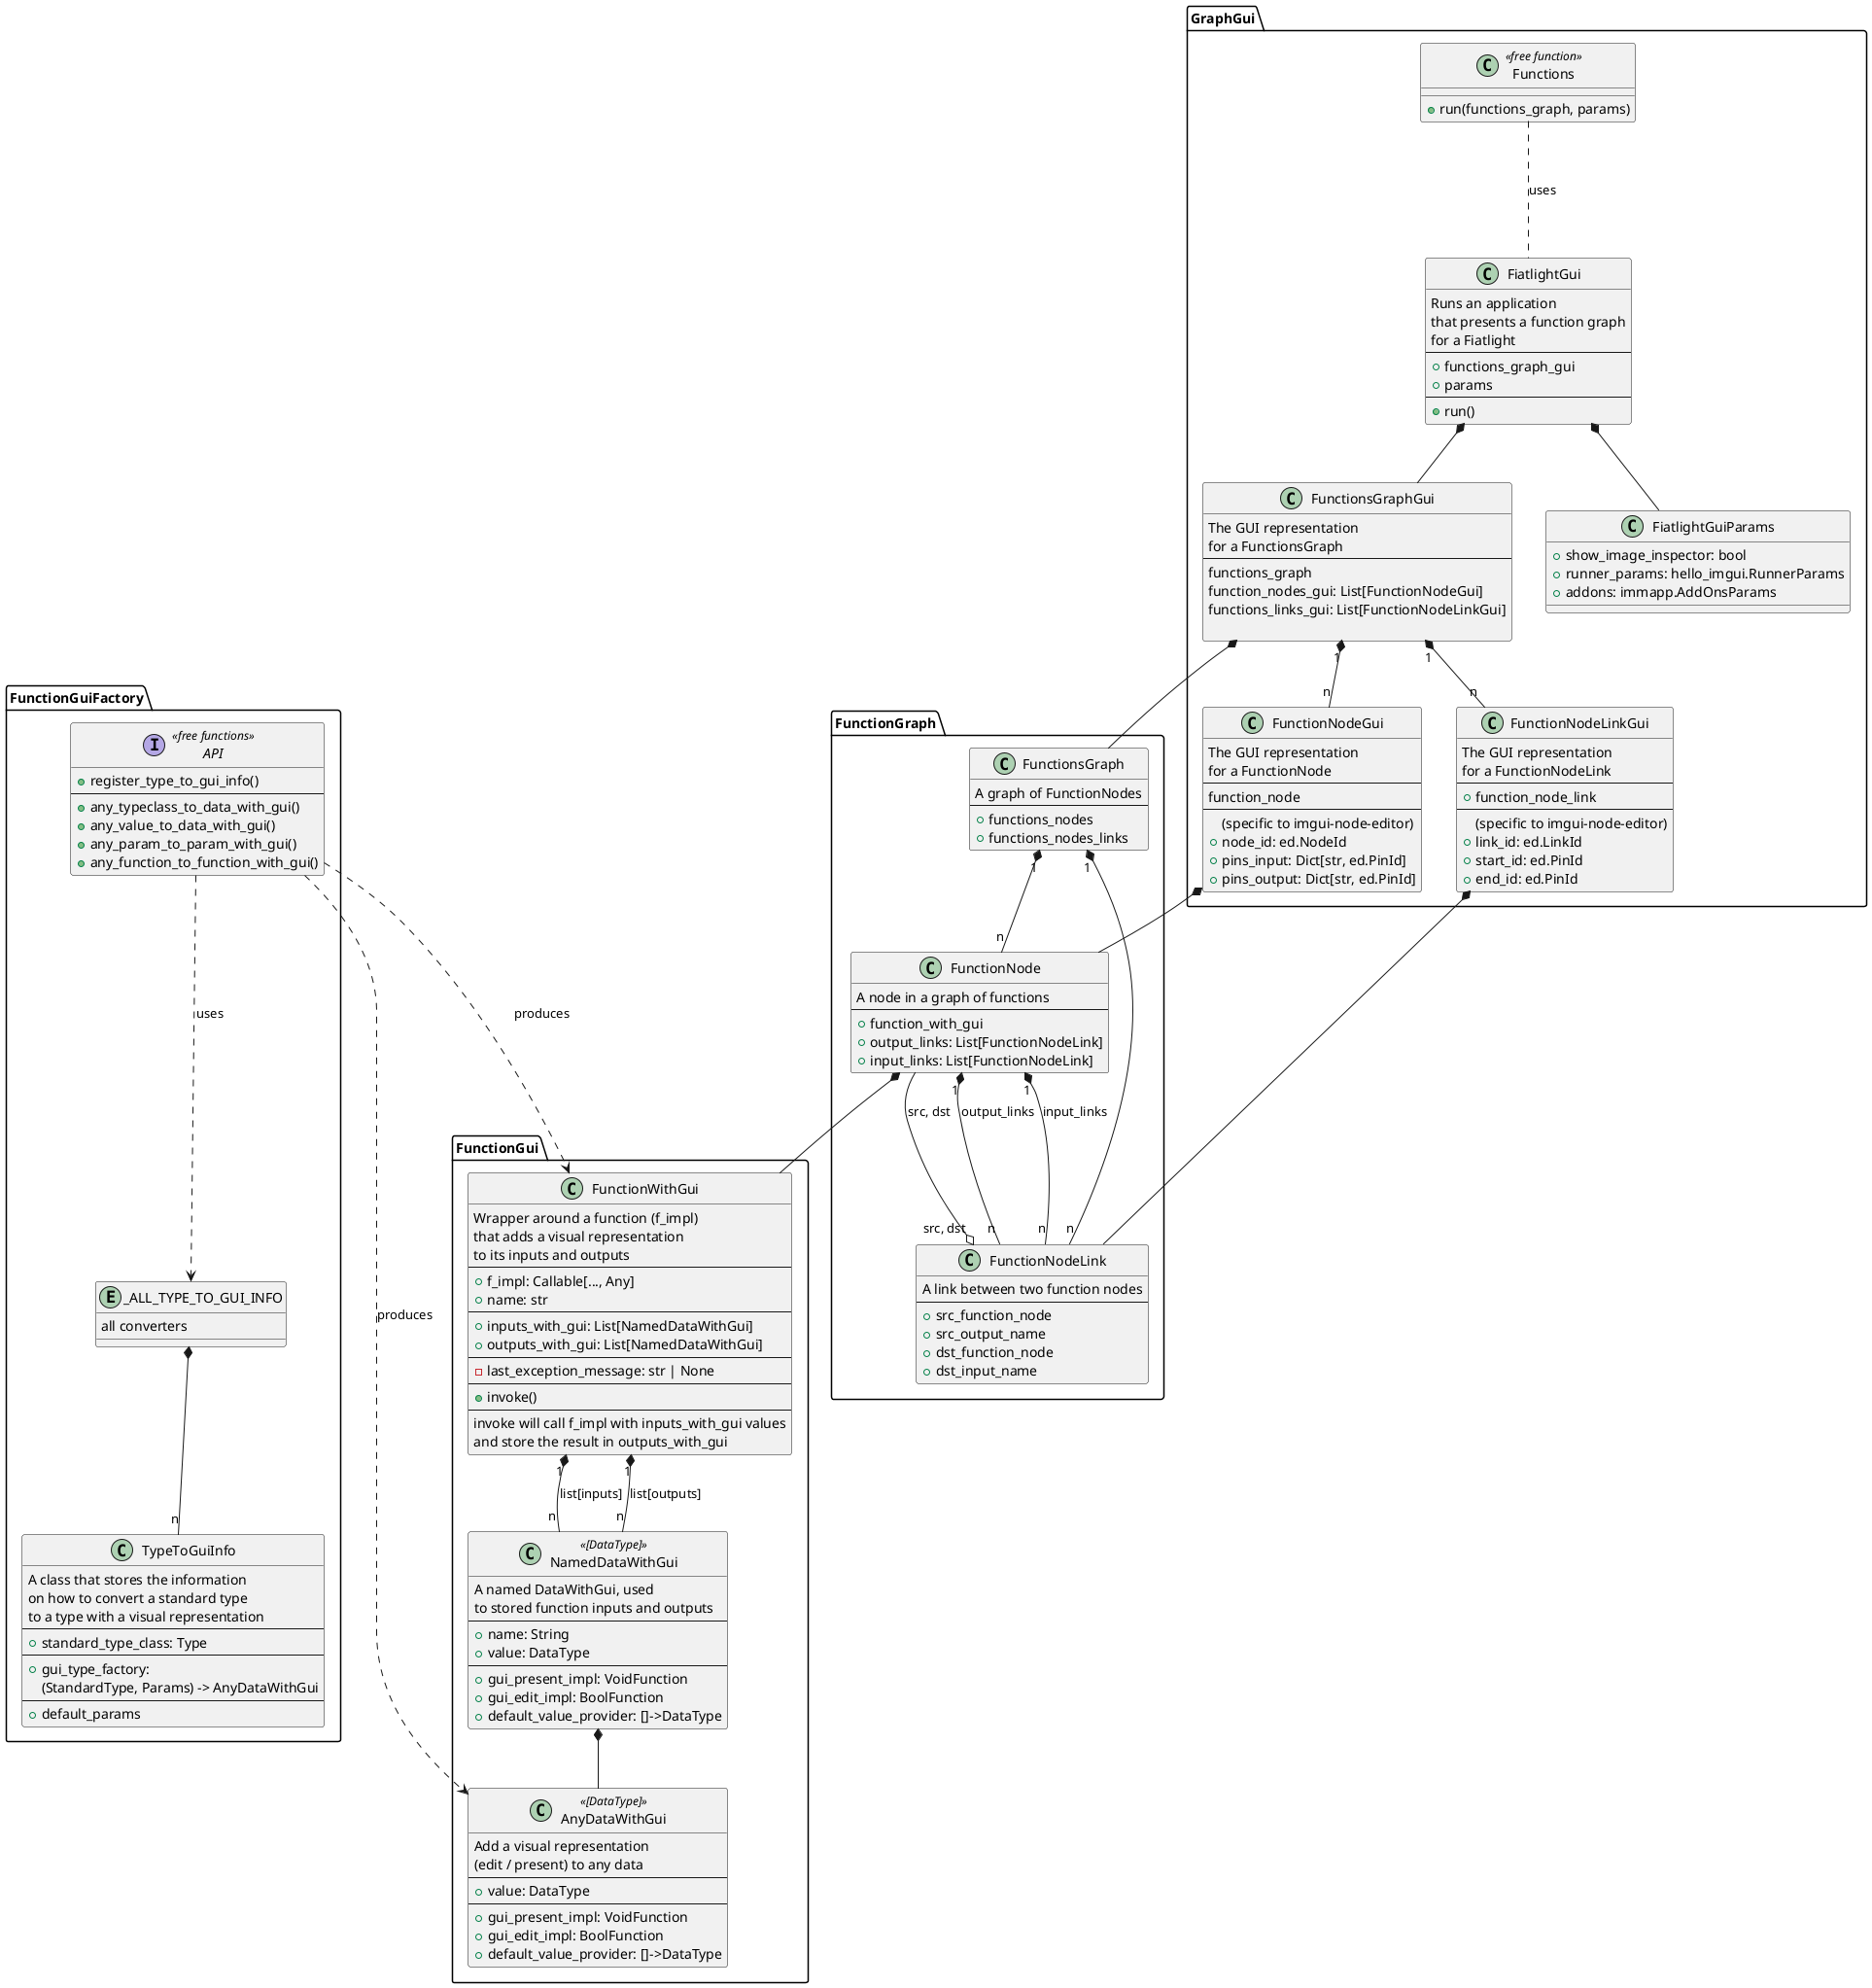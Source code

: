 @startuml

package FunctionGui {
    class AnyDataWithGui <<[DataType]>>{
      Add a visual representation
      (edit / present) to any data
      ---
      + value: DataType
      ----
      + gui_present_impl: VoidFunction
      + gui_edit_impl: BoolFunction
      + default_value_provider: []->DataType
    }

    class NamedDataWithGui <<[DataType]>>{
      A named DataWithGui, used
      to stored function inputs and outputs
      ---
      + name: String
      + value: DataType
      ----
      + gui_present_impl: VoidFunction
      + gui_edit_impl: BoolFunction
      + default_value_provider: []->DataType
    }

    NamedDataWithGui *-- AnyDataWithGui


    class FunctionWithGui {
      Wrapper around a function (f_impl)
      that adds a visual representation
      to its inputs and outputs
      ---
      + f_impl: Callable[..., Any]
      + name: str
      ---
      + inputs_with_gui: List[NamedDataWithGui]
      + outputs_with_gui: List[NamedDataWithGui]
      ---
      - last_exception_message: str | None
      ---
      + invoke()
      ---
      invoke will call f_impl with inputs_with_gui values
      and store the result in outputs_with_gui
    }

    FunctionWithGui "1" *-- "n" NamedDataWithGui : list[inputs]
    FunctionWithGui "1" *-- "n"  NamedDataWithGui : list[outputs]

}

package FunctionGuiFactory {

    class TypeToGuiInfo {
        A class that stores the information
        on how to convert a standard type
        to a type with a visual representation
        ---
        + standard_type_class: Type
        ---
        + gui_type_factory:
          (StandardType, Params) -> AnyDataWithGui
        ---
        + default_params
    }


    entity _ALL_TYPE_TO_GUI_INFO {
        all converters
    }

    _ALL_TYPE_TO_GUI_INFO *-- "n" TypeToGuiInfo

    interface API <<free functions>> {
        + register_type_to_gui_info()
        ---
        + any_typeclass_to_data_with_gui()
        + any_value_to_data_with_gui()
        + any_param_to_param_with_gui()
        + any_function_to_function_with_gui()
    }

    API ...> AnyDataWithGui: produces
    API ...> FunctionWithGui: produces
    API ...> _ALL_TYPE_TO_GUI_INFO: uses
}


package FunctionGraph {
    class FunctionNode {
        A node in a graph of functions
        ---
        + function_with_gui
        + output_links: List[FunctionNodeLink]
        + input_links: List[FunctionNodeLink]
    }


    class FunctionNodeLink {
        A link between two function nodes
        ---
        + src_function_node
        + src_output_name
        + dst_function_node
        + dst_input_name
    }

    FunctionNode *-- FunctionWithGui
    FunctionNode "1" *-- "n" FunctionNodeLink: output_links
    FunctionNode "1" *-- "n" FunctionNodeLink: input_links

    FunctionNodeLink "src, dst" o--  FunctionNode: src, dst


    class FunctionsGraph {
        A graph of FunctionNodes
        ---
        + functions_nodes
        + functions_nodes_links
    }

    FunctionsGraph "1" *-- "n" FunctionNode
    FunctionsGraph "1" *-- "n" FunctionNodeLink

}


package GraphGui {
    class FunctionNodeLinkGui{
        The GUI representation
         for a FunctionNodeLink
        ---
        + function_node_link
        ---
        (specific to imgui-node-editor)
        + link_id: ed.LinkId
        + start_id: ed.PinId
        + end_id: ed.PinId
    }


    FunctionNodeLinkGui *-- FunctionNodeLink

    class FunctionNodeGui {
        The GUI representation
        for a FunctionNode
        ---
        function_node
        ---
        (specific to imgui-node-editor)
        + node_id: ed.NodeId
        + pins_input: Dict[str, ed.PinId]
        + pins_output: Dict[str, ed.PinId]
    }

    FunctionNodeGui *-- FunctionNode


    class FunctionsGraphGui {
        The GUI representation
        for a FunctionsGraph
        ---
        functions_graph
        function_nodes_gui: List[FunctionNodeGui]
        functions_links_gui: List[FunctionNodeLinkGui]

    }

    FunctionsGraphGui *-- FunctionsGraph
    FunctionsGraphGui "1" *-- "n" FunctionNodeGui
    FunctionsGraphGui "1" *-- "n" FunctionNodeLinkGui


    class FiatlightGuiParams {
        + show_image_inspector: bool
        + runner_params: hello_imgui.RunnerParams
        + addons: immapp.AddOnsParams
    }


    class FiatlightGui {
        Runs an application
        that presents a function graph
        for a Fiatlight
        ---
        + functions_graph_gui
        + params
        ---
        + run()
    }

    FiatlightGui *-- FunctionsGraphGui
    FiatlightGui *-- FiatlightGuiParams

    class Functions <<free function>> {
        + run(functions_graph, params)
    }

    Functions ... FiatlightGui: uses
}

@enduml
